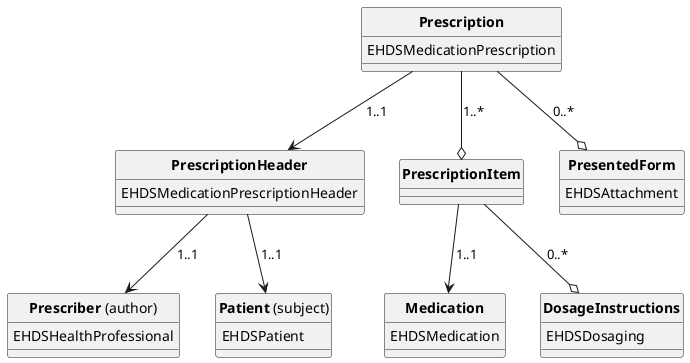 @startuml
skinparam linetype polyline
hide circle
hide stereotype


class "**Prescription**" as eP{
  EHDSMedicationPrescription 
}

eP --> Header: "1..1"
eP --o Item: "1..*"
eP --o PresentedForm: "0..*"

class "**Prescriber** (author)" as Prescriber{
  EHDSHealthProfessional   
  
}

class "**Patient** (subject)" as Patient{
  EHDSPatient   

}

class "**PrescriptionHeader**" as Header{
  EHDSMedicationPrescriptionHeader   

}

Header --> Prescriber: "1..1"
Header --> Patient: "1..1"


class "**PrescriptionItem**" as Item{ 
}

Item --> Medication: "1..1"
Item --o Dosage: "0..*"


class "**DosageInstructions**" as Dosage{
  EHDSDosaging   
 
}

class "**Medication**" as Medication{
  EHDSMedication
 
}

class "**PresentedForm**" as PresentedForm{
  EHDSAttachment   
 
}
@enduml